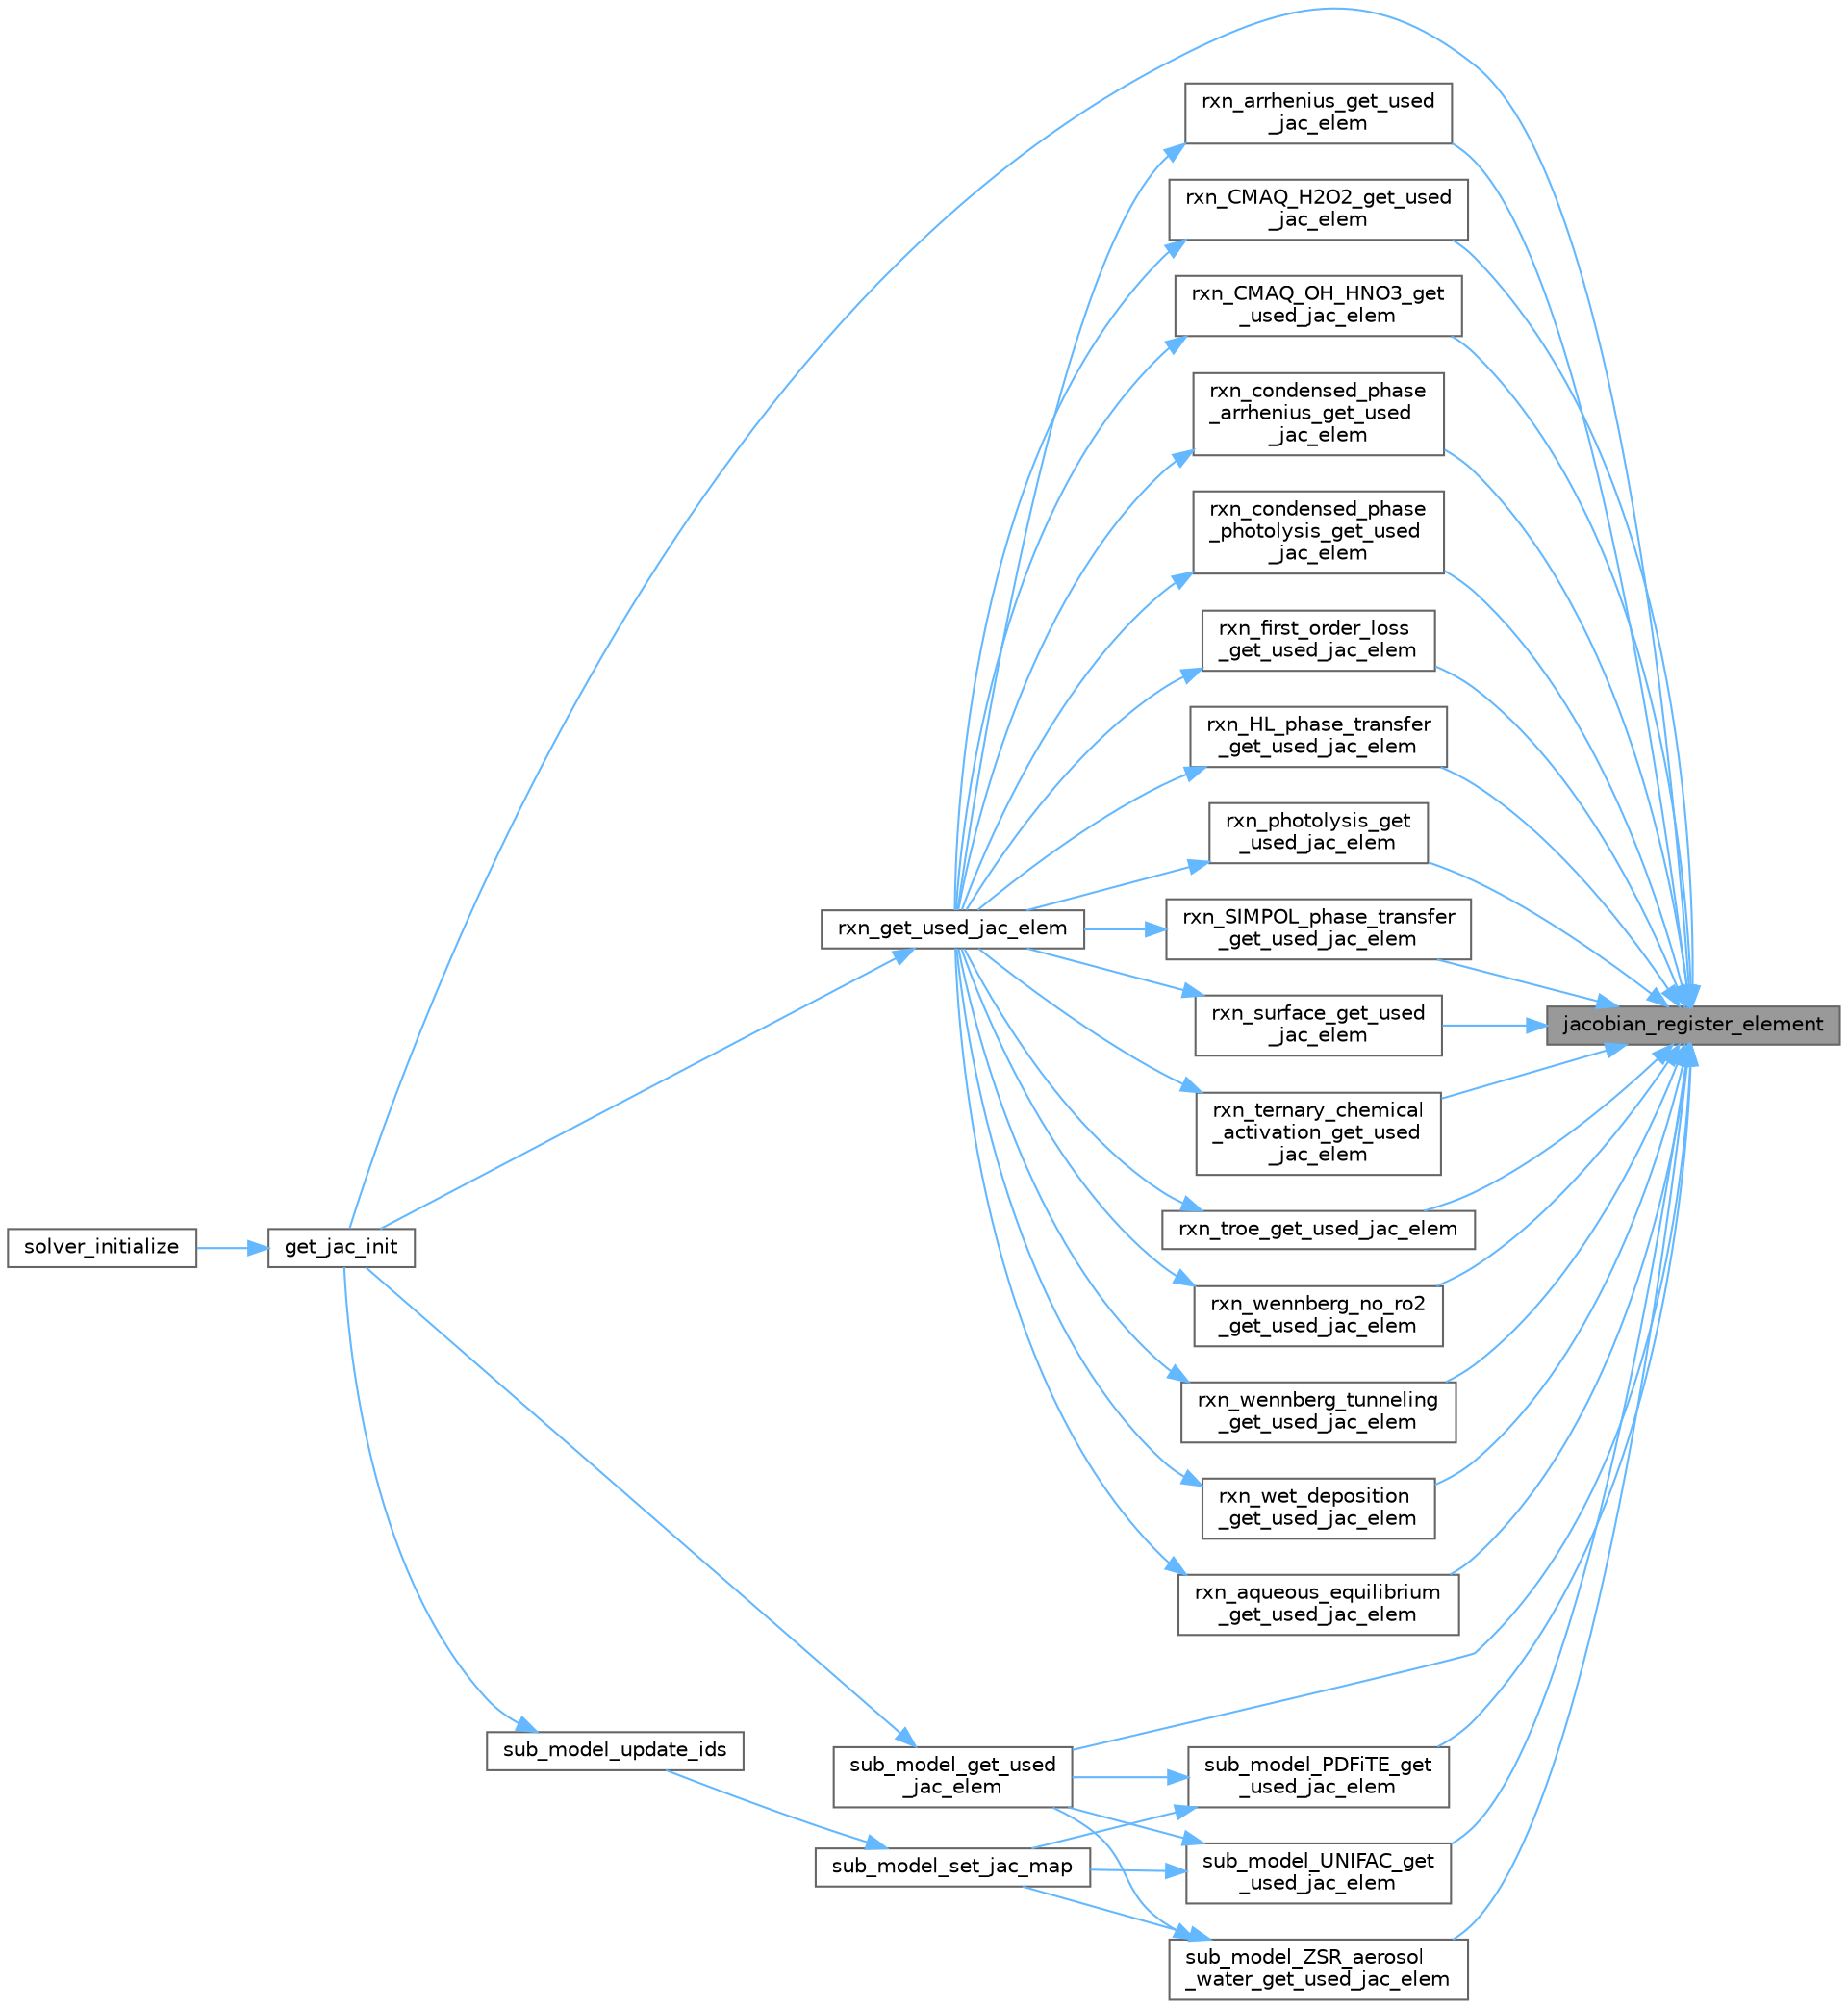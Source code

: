 digraph "jacobian_register_element"
{
 // LATEX_PDF_SIZE
  bgcolor="transparent";
  edge [fontname=Helvetica,fontsize=10,labelfontname=Helvetica,labelfontsize=10];
  node [fontname=Helvetica,fontsize=10,shape=box,height=0.2,width=0.4];
  rankdir="RL";
  Node1 [label="jacobian_register_element",height=0.2,width=0.4,color="gray40", fillcolor="grey60", style="filled", fontcolor="black",tooltip="Adds an element to the sparse matrix."];
  Node1 -> Node2 [dir="back",color="steelblue1",style="solid"];
  Node2 [label="get_jac_init",height=0.2,width=0.4,color="grey40", fillcolor="white", style="filled",URL="$camp__solver_8c.html#a5b485fa25356197023889f3795888e98",tooltip="Try to improve guesses of y sent to the linear solver."];
  Node2 -> Node3 [dir="back",color="steelblue1",style="solid"];
  Node3 [label="solver_initialize",height=0.2,width=0.4,color="grey40", fillcolor="white", style="filled",URL="$camp__solver_8c.html#a599ffdef916b139a1690bfd41aa386b6",tooltip="Solver initialization."];
  Node1 -> Node4 [dir="back",color="steelblue1",style="solid"];
  Node4 [label="rxn_aqueous_equilibrium\l_get_used_jac_elem",height=0.2,width=0.4,color="grey40", fillcolor="white", style="filled",URL="$rxn__aqueous__equilibrium_8c.html#aba2b7971289b789830bb3986d8c26143",tooltip="Flag Jacobian elements used by this reaction."];
  Node4 -> Node5 [dir="back",color="steelblue1",style="solid"];
  Node5 [label="rxn_get_used_jac_elem",height=0.2,width=0.4,color="grey40", fillcolor="white", style="filled",URL="$rxn__solver_8c.html#a6816597d1e59964f558cfc82b004549e",tooltip="Get the Jacobian elements used by a particular reaction."];
  Node5 -> Node2 [dir="back",color="steelblue1",style="solid"];
  Node1 -> Node6 [dir="back",color="steelblue1",style="solid"];
  Node6 [label="rxn_arrhenius_get_used\l_jac_elem",height=0.2,width=0.4,color="grey40", fillcolor="white", style="filled",URL="$rxn__arrhenius_8c.html#a7f830056ddb14553c6c27e13895a27a1",tooltip="Flag Jacobian elements used by this reaction."];
  Node6 -> Node5 [dir="back",color="steelblue1",style="solid"];
  Node1 -> Node7 [dir="back",color="steelblue1",style="solid"];
  Node7 [label="rxn_CMAQ_H2O2_get_used\l_jac_elem",height=0.2,width=0.4,color="grey40", fillcolor="white", style="filled",URL="$rxn___c_m_a_q___h2_o2_8c.html#aaf19aa3c701ef961a31fa085f3a95b68",tooltip="Flag Jacobian elements used by this reaction."];
  Node7 -> Node5 [dir="back",color="steelblue1",style="solid"];
  Node1 -> Node8 [dir="back",color="steelblue1",style="solid"];
  Node8 [label="rxn_CMAQ_OH_HNO3_get\l_used_jac_elem",height=0.2,width=0.4,color="grey40", fillcolor="white", style="filled",URL="$rxn___c_m_a_q___o_h___h_n_o3_8c.html#ab0f2f55a3403589173d1d9dae525adb6",tooltip="Flag Jacobian elements used by this reaction."];
  Node8 -> Node5 [dir="back",color="steelblue1",style="solid"];
  Node1 -> Node9 [dir="back",color="steelblue1",style="solid"];
  Node9 [label="rxn_condensed_phase\l_arrhenius_get_used\l_jac_elem",height=0.2,width=0.4,color="grey40", fillcolor="white", style="filled",URL="$rxn__condensed__phase__arrhenius_8c.html#a5160c5060999537531f810c0651dd641",tooltip="Flag Jacobian elements used by this reaction."];
  Node9 -> Node5 [dir="back",color="steelblue1",style="solid"];
  Node1 -> Node10 [dir="back",color="steelblue1",style="solid"];
  Node10 [label="rxn_condensed_phase\l_photolysis_get_used\l_jac_elem",height=0.2,width=0.4,color="grey40", fillcolor="white", style="filled",URL="$rxn__condensed__phase__photolysis_8c.html#a84c0567001266ea44726aba908ef7ad8",tooltip="Flag Jacobian elements used by this reaction."];
  Node10 -> Node5 [dir="back",color="steelblue1",style="solid"];
  Node1 -> Node11 [dir="back",color="steelblue1",style="solid"];
  Node11 [label="rxn_first_order_loss\l_get_used_jac_elem",height=0.2,width=0.4,color="grey40", fillcolor="white", style="filled",URL="$rxn__first__order__loss_8c.html#a73e9594a2ad684000b2cbef37ab6f195",tooltip="Flag Jacobian elements used by this reaction."];
  Node11 -> Node5 [dir="back",color="steelblue1",style="solid"];
  Node1 -> Node12 [dir="back",color="steelblue1",style="solid"];
  Node12 [label="rxn_HL_phase_transfer\l_get_used_jac_elem",height=0.2,width=0.4,color="grey40", fillcolor="white", style="filled",URL="$rxn___h_l__phase__transfer_8c.html#a6397153ebdffc297c0c43cb7dfb0e9ba",tooltip="Flag Jacobian elements used by this reaction."];
  Node12 -> Node5 [dir="back",color="steelblue1",style="solid"];
  Node1 -> Node13 [dir="back",color="steelblue1",style="solid"];
  Node13 [label="rxn_photolysis_get\l_used_jac_elem",height=0.2,width=0.4,color="grey40", fillcolor="white", style="filled",URL="$rxn__photolysis_8c.html#ab3c375e49f672106491c96e4b4455745",tooltip="Flag Jacobian elements used by this reaction."];
  Node13 -> Node5 [dir="back",color="steelblue1",style="solid"];
  Node1 -> Node14 [dir="back",color="steelblue1",style="solid"];
  Node14 [label="rxn_SIMPOL_phase_transfer\l_get_used_jac_elem",height=0.2,width=0.4,color="grey40", fillcolor="white", style="filled",URL="$rxn___s_i_m_p_o_l__phase__transfer_8c.html#a1658944a83529b7d5e854920f235ed3b",tooltip="Flag Jacobian elements used by this reaction."];
  Node14 -> Node5 [dir="back",color="steelblue1",style="solid"];
  Node1 -> Node15 [dir="back",color="steelblue1",style="solid"];
  Node15 [label="rxn_surface_get_used\l_jac_elem",height=0.2,width=0.4,color="grey40", fillcolor="white", style="filled",URL="$rxn__surface_8c.html#a172e0e483115d10f868a1a68f7a664da",tooltip="Flag Jacobian elements used by this reaction."];
  Node15 -> Node5 [dir="back",color="steelblue1",style="solid"];
  Node1 -> Node16 [dir="back",color="steelblue1",style="solid"];
  Node16 [label="rxn_ternary_chemical\l_activation_get_used\l_jac_elem",height=0.2,width=0.4,color="grey40", fillcolor="white", style="filled",URL="$rxn__ternary__chemical__activation_8c.html#a75c51d913c5d68b833f8fe7f0c078870",tooltip="Flag Jacobian elements used by this reaction."];
  Node16 -> Node5 [dir="back",color="steelblue1",style="solid"];
  Node1 -> Node17 [dir="back",color="steelblue1",style="solid"];
  Node17 [label="rxn_troe_get_used_jac_elem",height=0.2,width=0.4,color="grey40", fillcolor="white", style="filled",URL="$rxn__troe_8c.html#a8d762626ae8950f250d052a06e996db3",tooltip="Flag Jacobian elements used by this reaction."];
  Node17 -> Node5 [dir="back",color="steelblue1",style="solid"];
  Node1 -> Node18 [dir="back",color="steelblue1",style="solid"];
  Node18 [label="rxn_wennberg_no_ro2\l_get_used_jac_elem",height=0.2,width=0.4,color="grey40", fillcolor="white", style="filled",URL="$rxn__wennberg__no__ro2_8c.html#aa0313faf4bb8c560811072042700aafa",tooltip="Flag Jacobian elements used by this reaction."];
  Node18 -> Node5 [dir="back",color="steelblue1",style="solid"];
  Node1 -> Node19 [dir="back",color="steelblue1",style="solid"];
  Node19 [label="rxn_wennberg_tunneling\l_get_used_jac_elem",height=0.2,width=0.4,color="grey40", fillcolor="white", style="filled",URL="$rxn__wennberg__tunneling_8c.html#aee637cf278edc46b8d6835d5ba00947e",tooltip="Flag Jacobian elements used by this reaction."];
  Node19 -> Node5 [dir="back",color="steelblue1",style="solid"];
  Node1 -> Node20 [dir="back",color="steelblue1",style="solid"];
  Node20 [label="rxn_wet_deposition\l_get_used_jac_elem",height=0.2,width=0.4,color="grey40", fillcolor="white", style="filled",URL="$rxn__wet__deposition_8c.html#a083ddf02453025334ced6c65d78d60e1",tooltip="Flag Jacobian elements used by this reaction."];
  Node20 -> Node5 [dir="back",color="steelblue1",style="solid"];
  Node1 -> Node21 [dir="back",color="steelblue1",style="solid"];
  Node21 [label="sub_model_get_used\l_jac_elem",height=0.2,width=0.4,color="grey40", fillcolor="white", style="filled",URL="$sub__model__solver_8c.html#a4b1d9807c5fc6b0f2129eb420fa191ad",tooltip="Get the Jacobian elements used by a particular sub model."];
  Node21 -> Node2 [dir="back",color="steelblue1",style="solid"];
  Node1 -> Node22 [dir="back",color="steelblue1",style="solid"];
  Node22 [label="sub_model_PDFiTE_get\l_used_jac_elem",height=0.2,width=0.4,color="grey40", fillcolor="white", style="filled",URL="$sub__model___p_d_fi_t_e_8c.html#a1c3598c177755e3ca9d3bde1ace7c0e0",tooltip="Flag Jacobian elements used by this sub model."];
  Node22 -> Node21 [dir="back",color="steelblue1",style="solid"];
  Node22 -> Node23 [dir="back",color="steelblue1",style="solid"];
  Node23 [label="sub_model_set_jac_map",height=0.2,width=0.4,color="grey40", fillcolor="white", style="filled",URL="$sub__model__solver_8c.html#a61bf1cc1ad435b59182e1db138cc1b53",tooltip="Set the map for sub-model interdependence."];
  Node23 -> Node24 [dir="back",color="steelblue1",style="solid"];
  Node24 [label="sub_model_update_ids",height=0.2,width=0.4,color="grey40", fillcolor="white", style="filled",URL="$sub__model__solver_8c.html#a38ebe393b32d9f9ac185b12801c69e17",tooltip="Update the time derivative and Jacobian array ids."];
  Node24 -> Node2 [dir="back",color="steelblue1",style="solid"];
  Node1 -> Node25 [dir="back",color="steelblue1",style="solid"];
  Node25 [label="sub_model_UNIFAC_get\l_used_jac_elem",height=0.2,width=0.4,color="grey40", fillcolor="white", style="filled",URL="$sub__model___u_n_i_f_a_c_8c.html#a6895ac51f6122ce830f30d8b1f09d052",tooltip="Get the Jacobian elements used for a particular row of the matrix."];
  Node25 -> Node21 [dir="back",color="steelblue1",style="solid"];
  Node25 -> Node23 [dir="back",color="steelblue1",style="solid"];
  Node1 -> Node26 [dir="back",color="steelblue1",style="solid"];
  Node26 [label="sub_model_ZSR_aerosol\l_water_get_used_jac_elem",height=0.2,width=0.4,color="grey40", fillcolor="white", style="filled",URL="$sub__model___z_s_r__aerosol__water_8c.html#a0c47a7f4b91fa19f71a1a69237a6754e",tooltip="Flag Jacobian elements used by this sub model."];
  Node26 -> Node21 [dir="back",color="steelblue1",style="solid"];
  Node26 -> Node23 [dir="back",color="steelblue1",style="solid"];
}
